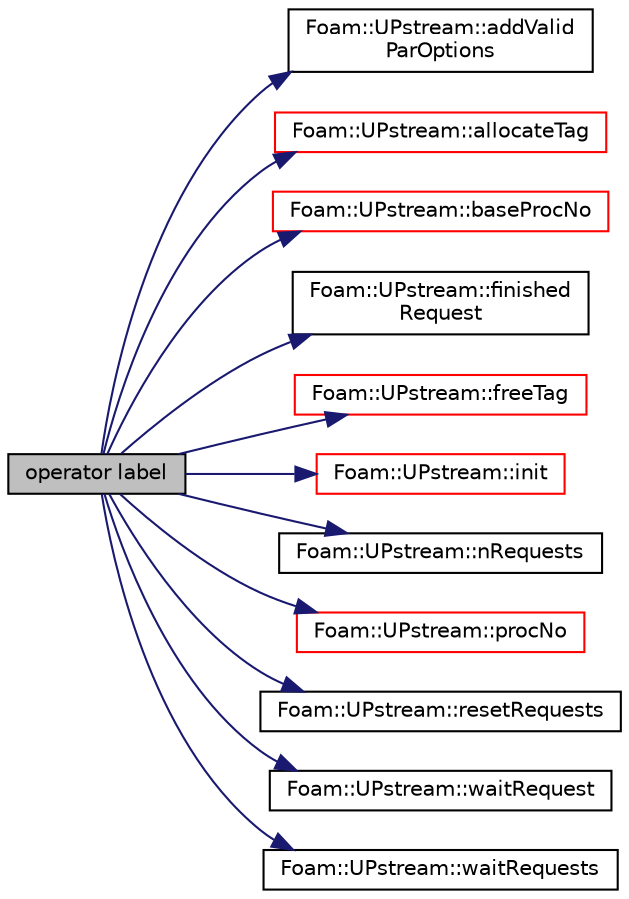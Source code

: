 digraph "operator label"
{
  bgcolor="transparent";
  edge [fontname="Helvetica",fontsize="10",labelfontname="Helvetica",labelfontsize="10"];
  node [fontname="Helvetica",fontsize="10",shape=record];
  rankdir="LR";
  Node1 [label="operator label",height=0.2,width=0.4,color="black", fillcolor="grey75", style="filled", fontcolor="black"];
  Node1 -> Node2 [color="midnightblue",fontsize="10",style="solid",fontname="Helvetica"];
  Node2 [label="Foam::UPstream::addValid\lParOptions",height=0.2,width=0.4,color="black",URL="$a02862.html#aba30856e8cc78af97169ed2ccdff5872",tooltip="Add the valid option this type of communications library. "];
  Node1 -> Node3 [color="midnightblue",fontsize="10",style="solid",fontname="Helvetica"];
  Node3 [label="Foam::UPstream::allocateTag",height=0.2,width=0.4,color="red",URL="$a02862.html#a32048e7bef7b8e70bc17a9b5f713895e"];
  Node1 -> Node4 [color="midnightblue",fontsize="10",style="solid",fontname="Helvetica"];
  Node4 [label="Foam::UPstream::baseProcNo",height=0.2,width=0.4,color="red",URL="$a02862.html#afd48a2b11255cc392b5873ea401c8884",tooltip="Return physical processor number (i.e. processor number in. "];
  Node1 -> Node5 [color="midnightblue",fontsize="10",style="solid",fontname="Helvetica"];
  Node5 [label="Foam::UPstream::finished\lRequest",height=0.2,width=0.4,color="black",URL="$a02862.html#af83c5858589ee3e608e246f51e5c42c4",tooltip="Non-blocking comms: has request i finished? "];
  Node1 -> Node6 [color="midnightblue",fontsize="10",style="solid",fontname="Helvetica"];
  Node6 [label="Foam::UPstream::freeTag",height=0.2,width=0.4,color="red",URL="$a02862.html#a29750ed7ceb31247fab2d775f7648d5f"];
  Node1 -> Node7 [color="midnightblue",fontsize="10",style="solid",fontname="Helvetica"];
  Node7 [label="Foam::UPstream::init",height=0.2,width=0.4,color="red",URL="$a02862.html#afa5991a9f9d22c60c47ef8c40446a592",tooltip="Initialisation function called from main. "];
  Node1 -> Node8 [color="midnightblue",fontsize="10",style="solid",fontname="Helvetica"];
  Node8 [label="Foam::UPstream::nRequests",height=0.2,width=0.4,color="black",URL="$a02862.html#a85d3ef750354c4fb119608680f4e857f",tooltip="Get number of outstanding requests. "];
  Node1 -> Node9 [color="midnightblue",fontsize="10",style="solid",fontname="Helvetica"];
  Node9 [label="Foam::UPstream::procNo",height=0.2,width=0.4,color="red",URL="$a02862.html#adc4776d6ba38665de347cab63bd34cb7",tooltip="Return processor number in communicator (given physical processor. "];
  Node1 -> Node10 [color="midnightblue",fontsize="10",style="solid",fontname="Helvetica"];
  Node10 [label="Foam::UPstream::resetRequests",height=0.2,width=0.4,color="black",URL="$a02862.html#ac48fba3a527f475e9c98aa1e0ef4d20d",tooltip="Truncate number of outstanding requests. "];
  Node1 -> Node11 [color="midnightblue",fontsize="10",style="solid",fontname="Helvetica"];
  Node11 [label="Foam::UPstream::waitRequest",height=0.2,width=0.4,color="black",URL="$a02862.html#af86bb6951d1badbe6fb7dcfd7bf33456",tooltip="Wait until request i has finished. "];
  Node1 -> Node12 [color="midnightblue",fontsize="10",style="solid",fontname="Helvetica"];
  Node12 [label="Foam::UPstream::waitRequests",height=0.2,width=0.4,color="black",URL="$a02862.html#abed3ff74e2b43482349dd8be25901d3e",tooltip="Wait until all requests (from start onwards) have finished. "];
}
